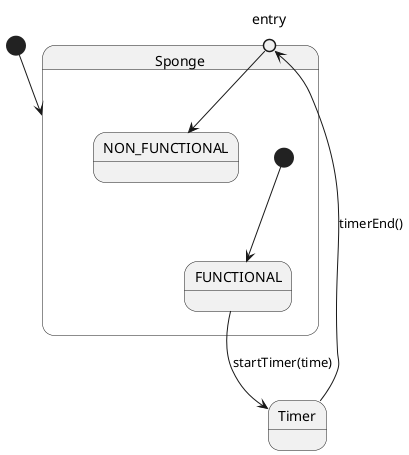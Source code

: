 @startuml sponge_states

[*] --> Sponge
state Timer
state Sponge {
    state entry <<entryPoint>>
    [*] --> FUNCTIONAL
    state FUNCTIONAL
    FUNCTIONAL --> Timer : startTimer(time)
    state NON_FUNCTIONAL
    entry --> NON_FUNCTIONAL
}

Timer --> entry : timerEnd()
@enduml
